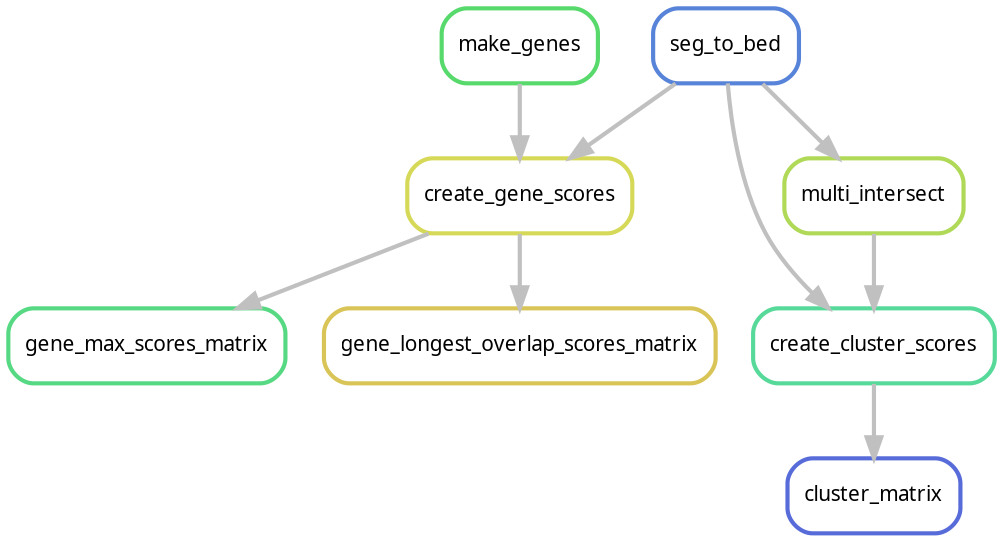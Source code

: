 digraph snakemake_dag {
    graph[bgcolor=white, margin=0];
    node[shape=box, style=rounded, fontname=sans,                 fontsize=10, penwidth=2];
    edge[penwidth=2, color=grey];
	0[label = "create_gene_scores", color = "0.17 0.6 0.85", style="rounded"];
	1[label = "make_genes", color = "0.36 0.6 0.85", style="rounded"];
	2[label = "create_cluster_scores", color = "0.42 0.6 0.85", style="rounded"];
	3[label = "multi_intersect", color = "0.22 0.6 0.85", style="rounded"];
	4[label = "gene_max_scores_matrix", color = "0.39 0.6 0.85", style="rounded"];
	5[label = "seg_to_bed", color = "0.61 0.6 0.85", style="rounded"];
	6[label = "gene_longest_overlap_scores_matrix", color = "0.14 0.6 0.85", style="rounded"];
	7[label = "cluster_matrix", color = "0.64 0.6 0.85", style="rounded"];
	1 -> 0
	5 -> 0
	3 -> 2
	5 -> 2
	5 -> 3
	0 -> 4
	0 -> 6
	2 -> 7
}            
